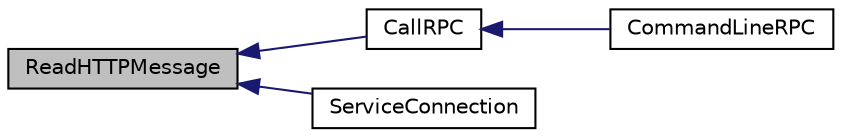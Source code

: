 digraph "ReadHTTPMessage"
{
  edge [fontname="Helvetica",fontsize="10",labelfontname="Helvetica",labelfontsize="10"];
  node [fontname="Helvetica",fontsize="10",shape=record];
  rankdir="LR";
  Node125 [label="ReadHTTPMessage",height=0.2,width=0.4,color="black", fillcolor="grey75", style="filled", fontcolor="black"];
  Node125 -> Node126 [dir="back",color="midnightblue",fontsize="10",style="solid",fontname="Helvetica"];
  Node126 [label="CallRPC",height=0.2,width=0.4,color="black", fillcolor="white", style="filled",URL="$divi-cli_8cpp.html#ae0b4394f271db49671cf894dbe94c484"];
  Node126 -> Node127 [dir="back",color="midnightblue",fontsize="10",style="solid",fontname="Helvetica"];
  Node127 [label="CommandLineRPC",height=0.2,width=0.4,color="black", fillcolor="white", style="filled",URL="$divi-cli_8cpp.html#a4ee23259648a971c9c05aeff8b545a6d"];
  Node125 -> Node128 [dir="back",color="midnightblue",fontsize="10",style="solid",fontname="Helvetica"];
  Node128 [label="ServiceConnection",height=0.2,width=0.4,color="black", fillcolor="white", style="filled",URL="$rpcserver_8cpp.html#adda5af922ba2f27c9f6219394d3c4f4c"];
}
